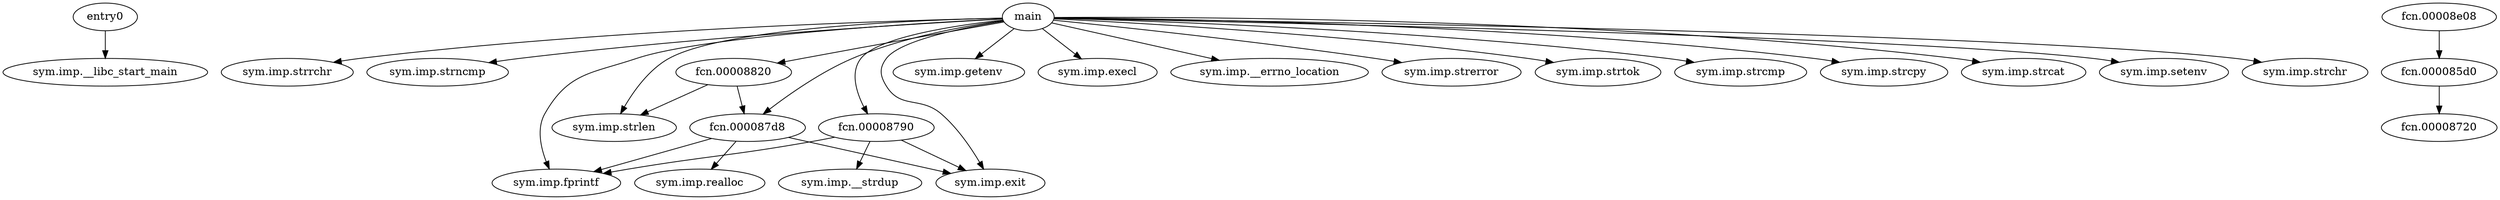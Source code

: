 digraph code {
  "0x000086e8" [label="entry0"];
  "0x000086e8" -> "0x00008628";
  "0x00008628" [label="sym.imp.__libc_start_main"];
  "0x000088d8" [label="main"];
  "0x000088d8" -> "0x00008640";
  "0x00008640" [label="sym.imp.strrchr"];
  "0x000088d8" -> "0x00008610";
  "0x00008610" [label="sym.imp.strncmp"];
  "0x000088d8" -> "0x00008820";
  "0x00008820" [label="fcn.00008820"];
  "0x000088d8" -> "0x00008688";
  "0x00008688" [label="sym.imp.getenv"];
  "0x000088d8" -> "0x0000864c";
  "0x0000864c" [label="sym.imp.execl"];
  "0x000088d8" -> "0x00008664";
  "0x00008664" [label="sym.imp.__errno_location"];
  "0x000088d8" -> "0x000086b8";
  "0x000086b8" [label="sym.imp.strerror"];
  "0x000088d8" -> "0x00008694";
  "0x00008694" [label="sym.imp.fprintf"];
  "0x000088d8" -> "0x000086ac";
  "0x000086ac" [label="sym.imp.exit"];
  "0x000088d8" -> "0x00008790";
  "0x00008790" [label="fcn.00008790"];
  "0x000088d8" -> "0x000086c4";
  "0x000086c4" [label="sym.imp.strtok"];
  "0x000088d8" -> "0x00008634";
  "0x00008634" [label="sym.imp.strcmp"];
  "0x000088d8" -> "0x00008658";
  "0x00008658" [label="sym.imp.strlen"];
  "0x000088d8" -> "0x000087d8";
  "0x000087d8" [label="fcn.000087d8"];
  "0x000088d8" -> "0x00008670";
  "0x00008670" [label="sym.imp.strcpy"];
  "0x000088d8" -> "0x0000861c";
  "0x0000861c" [label="sym.imp.strcat"];
  "0x000088d8" -> "0x000086d0";
  "0x000086d0" [label="sym.imp.setenv"];
  "0x000088d8" -> "0x000085f8";
  "0x000085f8" [label="sym.imp.strchr"];
  "0x00008e08" [label="fcn.00008e08"];
  "0x00008e08" -> "0x000085d0";
  "0x000085d0" [label="fcn.000085d0"];
  "0x000085d0" [label="fcn.000085d0"];
  "0x000085d0" -> "0x00008720";
  "0x00008720" [label="fcn.00008720"];
  "0x000087d8" [label="fcn.000087d8"];
  "0x000087d8" -> "0x000086a0";
  "0x000086a0" [label="sym.imp.realloc"];
  "0x000087d8" -> "0x00008694";
  "0x00008694" [label="sym.imp.fprintf"];
  "0x000087d8" -> "0x000086ac";
  "0x000086ac" [label="sym.imp.exit"];
  "0x00008820" [label="fcn.00008820"];
  "0x00008820" -> "0x00008658";
  "0x00008658" [label="sym.imp.strlen"];
  "0x00008820" -> "0x000087d8";
  "0x000087d8" [label="fcn.000087d8"];
  "0x00008790" [label="fcn.00008790"];
  "0x00008790" -> "0x0000867c";
  "0x0000867c" [label="sym.imp.__strdup"];
  "0x00008790" -> "0x00008694";
  "0x00008694" [label="sym.imp.fprintf"];
  "0x00008790" -> "0x000086ac";
  "0x000086ac" [label="sym.imp.exit"];
}